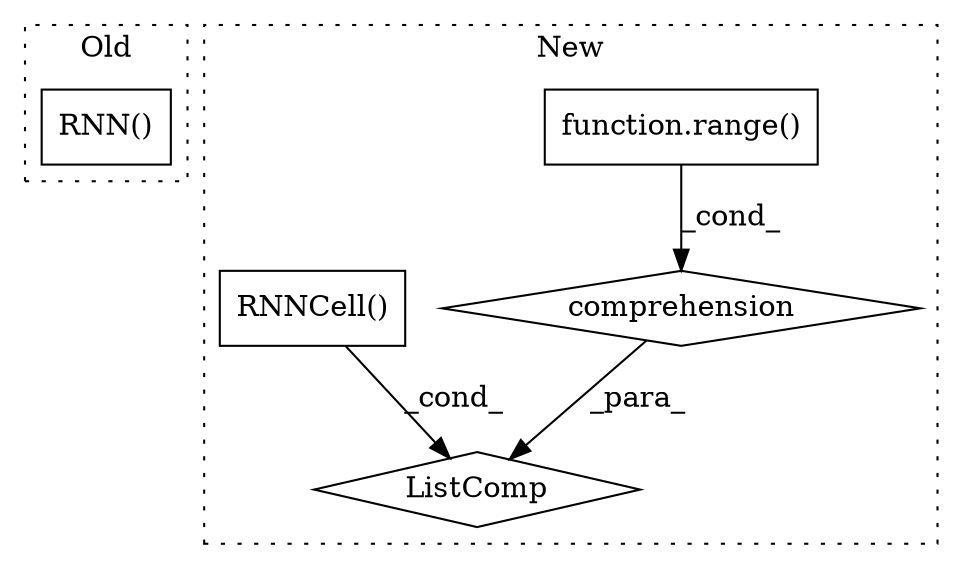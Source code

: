 digraph G {
subgraph cluster0 {
1 [label="RNN()" a="75" s="2712,2746" l="7,129" shape="box"];
label = "Old";
style="dotted";
}
subgraph cluster1 {
2 [label="function.range()" a="75" s="3215,3231" l="6,1" shape="box"];
3 [label="ListComp" a="106" s="2967" l="276" shape="diamond"];
4 [label="RNNCell()" a="75" s="2982" l="202" shape="box"];
5 [label="comprehension" a="45" s="3202" l="3" shape="diamond"];
label = "New";
style="dotted";
}
2 -> 5 [label="_cond_"];
4 -> 3 [label="_cond_"];
5 -> 3 [label="_para_"];
}